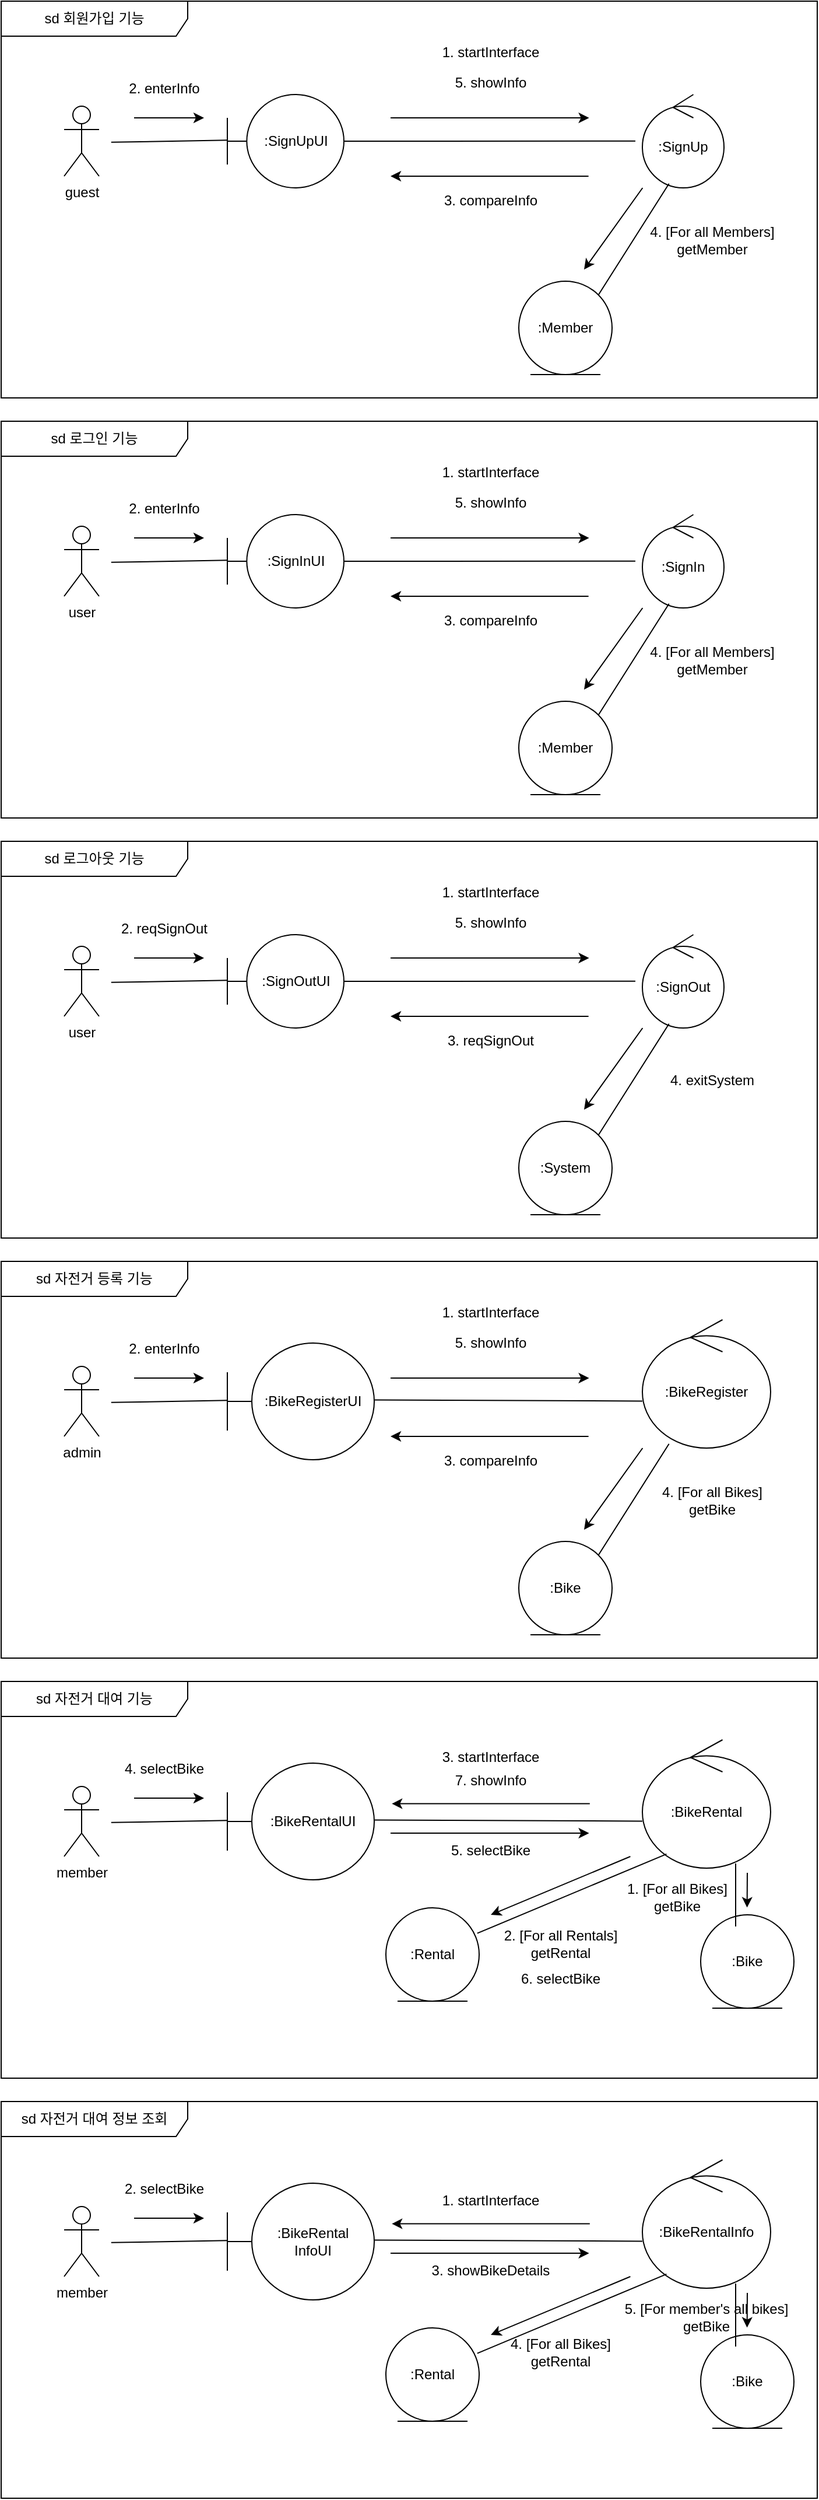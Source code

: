 <mxfile version="27.0.5">
  <diagram name="페이지-1" id="WsYiSh3jCCMuELOOv2fP">
    <mxGraphModel dx="751" dy="415" grid="1" gridSize="10" guides="1" tooltips="1" connect="1" arrows="1" fold="1" page="1" pageScale="1" pageWidth="827" pageHeight="1169" math="0" shadow="0">
      <root>
        <mxCell id="0" />
        <mxCell id="1" parent="0" />
        <mxCell id="Jmf3ob7rH1FJ6F6KV4Lo-2" value="sd 회원가입 기능" style="shape=umlFrame;whiteSpace=wrap;html=1;pointerEvents=0;recursiveResize=0;container=1;collapsible=0;width=160;" vertex="1" parent="1">
          <mxGeometry x="40" y="120" width="700" height="340" as="geometry" />
        </mxCell>
        <mxCell id="Jmf3ob7rH1FJ6F6KV4Lo-3" value="guest" style="shape=umlActor;verticalLabelPosition=bottom;verticalAlign=top;html=1;outlineConnect=0;" vertex="1" parent="Jmf3ob7rH1FJ6F6KV4Lo-2">
          <mxGeometry x="54" y="90" width="30" height="60" as="geometry" />
        </mxCell>
        <mxCell id="Jmf3ob7rH1FJ6F6KV4Lo-4" value=":SignUpUI" style="shape=umlBoundary;whiteSpace=wrap;html=1;" vertex="1" parent="Jmf3ob7rH1FJ6F6KV4Lo-2">
          <mxGeometry x="194" y="80" width="100" height="80" as="geometry" />
        </mxCell>
        <mxCell id="Jmf3ob7rH1FJ6F6KV4Lo-5" value=":SignUp" style="ellipse;shape=umlControl;whiteSpace=wrap;html=1;" vertex="1" parent="Jmf3ob7rH1FJ6F6KV4Lo-2">
          <mxGeometry x="550" y="80" width="70" height="80" as="geometry" />
        </mxCell>
        <mxCell id="Jmf3ob7rH1FJ6F6KV4Lo-6" value=":Member" style="ellipse;shape=umlEntity;whiteSpace=wrap;html=1;" vertex="1" parent="Jmf3ob7rH1FJ6F6KV4Lo-2">
          <mxGeometry x="444" y="240" width="80" height="80" as="geometry" />
        </mxCell>
        <mxCell id="Jmf3ob7rH1FJ6F6KV4Lo-7" value="" style="endArrow=none;html=1;rounded=0;" edge="1" parent="Jmf3ob7rH1FJ6F6KV4Lo-2">
          <mxGeometry width="50" height="50" relative="1" as="geometry">
            <mxPoint x="294" y="120" as="sourcePoint" />
            <mxPoint x="544.0" y="119.851" as="targetPoint" />
          </mxGeometry>
        </mxCell>
        <mxCell id="Jmf3ob7rH1FJ6F6KV4Lo-8" value="" style="endArrow=none;html=1;rounded=0;entryX=0.412;entryY=0.955;entryDx=0;entryDy=0;entryPerimeter=0;exitX=1;exitY=0;exitDx=0;exitDy=0;" edge="1" parent="Jmf3ob7rH1FJ6F6KV4Lo-2" source="Jmf3ob7rH1FJ6F6KV4Lo-6">
          <mxGeometry width="50" height="50" relative="1" as="geometry">
            <mxPoint x="514" y="290" as="sourcePoint" />
            <mxPoint x="572.84" y="156.4" as="targetPoint" />
          </mxGeometry>
        </mxCell>
        <mxCell id="Jmf3ob7rH1FJ6F6KV4Lo-9" value="" style="endArrow=none;html=1;rounded=0;entryX=-0.004;entryY=0.473;entryDx=0;entryDy=0;entryPerimeter=0;" edge="1" parent="Jmf3ob7rH1FJ6F6KV4Lo-2">
          <mxGeometry width="50" height="50" relative="1" as="geometry">
            <mxPoint x="94.4" y="120.9" as="sourcePoint" />
            <mxPoint x="194.0" y="119.11" as="targetPoint" />
          </mxGeometry>
        </mxCell>
        <mxCell id="Jmf3ob7rH1FJ6F6KV4Lo-10" value="" style="endArrow=classic;html=1;rounded=0;entryX=0.729;entryY=0.16;entryDx=0;entryDy=0;entryPerimeter=0;" edge="1" parent="Jmf3ob7rH1FJ6F6KV4Lo-2">
          <mxGeometry width="50" height="50" relative="1" as="geometry">
            <mxPoint x="334" y="100" as="sourcePoint" />
            <mxPoint x="504.3" y="100.0" as="targetPoint" />
          </mxGeometry>
        </mxCell>
        <mxCell id="Jmf3ob7rH1FJ6F6KV4Lo-11" value="" style="endArrow=classic;html=1;rounded=0;entryX=0.414;entryY=0.38;entryDx=0;entryDy=0;entryPerimeter=0;exitX=0.714;exitY=0.26;exitDx=0;exitDy=0;exitPerimeter=0;" edge="1" parent="Jmf3ob7rH1FJ6F6KV4Lo-2">
          <mxGeometry width="50" height="50" relative="1" as="geometry">
            <mxPoint x="503.8" y="150.0" as="sourcePoint" />
            <mxPoint x="334.0" y="150.0" as="targetPoint" />
            <Array as="points">
              <mxPoint x="414.2" y="150" />
            </Array>
          </mxGeometry>
        </mxCell>
        <mxCell id="Jmf3ob7rH1FJ6F6KV4Lo-13" value="" style="endArrow=classic;html=1;rounded=0;" edge="1" parent="Jmf3ob7rH1FJ6F6KV4Lo-2">
          <mxGeometry width="50" height="50" relative="1" as="geometry">
            <mxPoint x="114" y="100" as="sourcePoint" />
            <mxPoint x="174" y="100" as="targetPoint" />
          </mxGeometry>
        </mxCell>
        <mxCell id="Jmf3ob7rH1FJ6F6KV4Lo-14" value="" style="endArrow=classic;html=1;rounded=0;entryX=0.714;entryY=0.42;entryDx=0;entryDy=0;entryPerimeter=0;exitX=0.714;exitY=0.26;exitDx=0;exitDy=0;exitPerimeter=0;" edge="1" parent="Jmf3ob7rH1FJ6F6KV4Lo-2">
          <mxGeometry width="50" height="50" relative="1" as="geometry">
            <mxPoint x="550.2" y="160.0" as="sourcePoint" />
            <mxPoint x="500.0" y="230.0" as="targetPoint" />
            <Array as="points" />
          </mxGeometry>
        </mxCell>
        <mxCell id="Jmf3ob7rH1FJ6F6KV4Lo-15" value="2. enterInfo" style="text;html=1;align=center;verticalAlign=middle;whiteSpace=wrap;rounded=0;" vertex="1" parent="Jmf3ob7rH1FJ6F6KV4Lo-2">
          <mxGeometry x="100" y="60" width="80" height="30" as="geometry" />
        </mxCell>
        <mxCell id="Jmf3ob7rH1FJ6F6KV4Lo-16" value="3. compareInfo" style="text;html=1;align=center;verticalAlign=middle;whiteSpace=wrap;rounded=0;" vertex="1" parent="Jmf3ob7rH1FJ6F6KV4Lo-2">
          <mxGeometry x="360" y="156" width="120" height="30" as="geometry" />
        </mxCell>
        <mxCell id="Jmf3ob7rH1FJ6F6KV4Lo-31" value="1. startInterface" style="text;html=1;align=center;verticalAlign=middle;whiteSpace=wrap;rounded=0;" vertex="1" parent="Jmf3ob7rH1FJ6F6KV4Lo-2">
          <mxGeometry x="360" y="29" width="120" height="30" as="geometry" />
        </mxCell>
        <mxCell id="Jmf3ob7rH1FJ6F6KV4Lo-47" value="5. showInfo" style="text;html=1;align=center;verticalAlign=middle;whiteSpace=wrap;rounded=0;" vertex="1" parent="Jmf3ob7rH1FJ6F6KV4Lo-2">
          <mxGeometry x="360" y="55" width="120" height="30" as="geometry" />
        </mxCell>
        <mxCell id="Jmf3ob7rH1FJ6F6KV4Lo-48" value="4. [For all Members] getMember" style="text;html=1;align=center;verticalAlign=middle;whiteSpace=wrap;rounded=0;" vertex="1" parent="Jmf3ob7rH1FJ6F6KV4Lo-2">
          <mxGeometry x="550" y="190" width="120" height="30" as="geometry" />
        </mxCell>
        <mxCell id="Jmf3ob7rH1FJ6F6KV4Lo-49" value="sd 로그인 기능" style="shape=umlFrame;whiteSpace=wrap;html=1;pointerEvents=0;recursiveResize=0;container=1;collapsible=0;width=160;" vertex="1" parent="1">
          <mxGeometry x="40" y="480" width="700" height="340" as="geometry" />
        </mxCell>
        <mxCell id="Jmf3ob7rH1FJ6F6KV4Lo-50" value="user" style="shape=umlActor;verticalLabelPosition=bottom;verticalAlign=top;html=1;outlineConnect=0;" vertex="1" parent="Jmf3ob7rH1FJ6F6KV4Lo-49">
          <mxGeometry x="54" y="90" width="30" height="60" as="geometry" />
        </mxCell>
        <mxCell id="Jmf3ob7rH1FJ6F6KV4Lo-51" value=":SignInUI" style="shape=umlBoundary;whiteSpace=wrap;html=1;" vertex="1" parent="Jmf3ob7rH1FJ6F6KV4Lo-49">
          <mxGeometry x="194" y="80" width="100" height="80" as="geometry" />
        </mxCell>
        <mxCell id="Jmf3ob7rH1FJ6F6KV4Lo-52" value=":SignIn" style="ellipse;shape=umlControl;whiteSpace=wrap;html=1;" vertex="1" parent="Jmf3ob7rH1FJ6F6KV4Lo-49">
          <mxGeometry x="550" y="80" width="70" height="80" as="geometry" />
        </mxCell>
        <mxCell id="Jmf3ob7rH1FJ6F6KV4Lo-53" value=":Member" style="ellipse;shape=umlEntity;whiteSpace=wrap;html=1;" vertex="1" parent="Jmf3ob7rH1FJ6F6KV4Lo-49">
          <mxGeometry x="444" y="240" width="80" height="80" as="geometry" />
        </mxCell>
        <mxCell id="Jmf3ob7rH1FJ6F6KV4Lo-54" value="" style="endArrow=none;html=1;rounded=0;" edge="1" parent="Jmf3ob7rH1FJ6F6KV4Lo-49">
          <mxGeometry width="50" height="50" relative="1" as="geometry">
            <mxPoint x="294" y="120" as="sourcePoint" />
            <mxPoint x="544.0" y="119.851" as="targetPoint" />
          </mxGeometry>
        </mxCell>
        <mxCell id="Jmf3ob7rH1FJ6F6KV4Lo-55" value="" style="endArrow=none;html=1;rounded=0;entryX=0.412;entryY=0.955;entryDx=0;entryDy=0;entryPerimeter=0;exitX=1;exitY=0;exitDx=0;exitDy=0;" edge="1" parent="Jmf3ob7rH1FJ6F6KV4Lo-49" source="Jmf3ob7rH1FJ6F6KV4Lo-53">
          <mxGeometry width="50" height="50" relative="1" as="geometry">
            <mxPoint x="514" y="290" as="sourcePoint" />
            <mxPoint x="572.84" y="156.4" as="targetPoint" />
          </mxGeometry>
        </mxCell>
        <mxCell id="Jmf3ob7rH1FJ6F6KV4Lo-56" value="" style="endArrow=none;html=1;rounded=0;entryX=-0.004;entryY=0.473;entryDx=0;entryDy=0;entryPerimeter=0;" edge="1" parent="Jmf3ob7rH1FJ6F6KV4Lo-49">
          <mxGeometry width="50" height="50" relative="1" as="geometry">
            <mxPoint x="94.4" y="120.9" as="sourcePoint" />
            <mxPoint x="194.0" y="119.11" as="targetPoint" />
          </mxGeometry>
        </mxCell>
        <mxCell id="Jmf3ob7rH1FJ6F6KV4Lo-57" value="" style="endArrow=classic;html=1;rounded=0;entryX=0.729;entryY=0.16;entryDx=0;entryDy=0;entryPerimeter=0;" edge="1" parent="Jmf3ob7rH1FJ6F6KV4Lo-49">
          <mxGeometry width="50" height="50" relative="1" as="geometry">
            <mxPoint x="334" y="100" as="sourcePoint" />
            <mxPoint x="504.3" y="100.0" as="targetPoint" />
          </mxGeometry>
        </mxCell>
        <mxCell id="Jmf3ob7rH1FJ6F6KV4Lo-58" value="" style="endArrow=classic;html=1;rounded=0;entryX=0.414;entryY=0.38;entryDx=0;entryDy=0;entryPerimeter=0;exitX=0.714;exitY=0.26;exitDx=0;exitDy=0;exitPerimeter=0;" edge="1" parent="Jmf3ob7rH1FJ6F6KV4Lo-49">
          <mxGeometry width="50" height="50" relative="1" as="geometry">
            <mxPoint x="503.8" y="150.0" as="sourcePoint" />
            <mxPoint x="334.0" y="150.0" as="targetPoint" />
            <Array as="points">
              <mxPoint x="414.2" y="150" />
            </Array>
          </mxGeometry>
        </mxCell>
        <mxCell id="Jmf3ob7rH1FJ6F6KV4Lo-59" value="" style="endArrow=classic;html=1;rounded=0;" edge="1" parent="Jmf3ob7rH1FJ6F6KV4Lo-49">
          <mxGeometry width="50" height="50" relative="1" as="geometry">
            <mxPoint x="114" y="100" as="sourcePoint" />
            <mxPoint x="174" y="100" as="targetPoint" />
          </mxGeometry>
        </mxCell>
        <mxCell id="Jmf3ob7rH1FJ6F6KV4Lo-60" value="" style="endArrow=classic;html=1;rounded=0;entryX=0.714;entryY=0.42;entryDx=0;entryDy=0;entryPerimeter=0;exitX=0.714;exitY=0.26;exitDx=0;exitDy=0;exitPerimeter=0;" edge="1" parent="Jmf3ob7rH1FJ6F6KV4Lo-49">
          <mxGeometry width="50" height="50" relative="1" as="geometry">
            <mxPoint x="550.2" y="160.0" as="sourcePoint" />
            <mxPoint x="500.0" y="230.0" as="targetPoint" />
            <Array as="points" />
          </mxGeometry>
        </mxCell>
        <mxCell id="Jmf3ob7rH1FJ6F6KV4Lo-61" value="2. enterInfo" style="text;html=1;align=center;verticalAlign=middle;whiteSpace=wrap;rounded=0;" vertex="1" parent="Jmf3ob7rH1FJ6F6KV4Lo-49">
          <mxGeometry x="100" y="60" width="80" height="30" as="geometry" />
        </mxCell>
        <mxCell id="Jmf3ob7rH1FJ6F6KV4Lo-62" value="3. compareInfo" style="text;html=1;align=center;verticalAlign=middle;whiteSpace=wrap;rounded=0;" vertex="1" parent="Jmf3ob7rH1FJ6F6KV4Lo-49">
          <mxGeometry x="360" y="156" width="120" height="30" as="geometry" />
        </mxCell>
        <mxCell id="Jmf3ob7rH1FJ6F6KV4Lo-63" value="1. startInterface" style="text;html=1;align=center;verticalAlign=middle;whiteSpace=wrap;rounded=0;" vertex="1" parent="Jmf3ob7rH1FJ6F6KV4Lo-49">
          <mxGeometry x="360" y="29" width="120" height="30" as="geometry" />
        </mxCell>
        <mxCell id="Jmf3ob7rH1FJ6F6KV4Lo-64" value="5. showInfo" style="text;html=1;align=center;verticalAlign=middle;whiteSpace=wrap;rounded=0;" vertex="1" parent="Jmf3ob7rH1FJ6F6KV4Lo-49">
          <mxGeometry x="360" y="55" width="120" height="30" as="geometry" />
        </mxCell>
        <mxCell id="Jmf3ob7rH1FJ6F6KV4Lo-65" value="4. [For all Members] getMember" style="text;html=1;align=center;verticalAlign=middle;whiteSpace=wrap;rounded=0;" vertex="1" parent="Jmf3ob7rH1FJ6F6KV4Lo-49">
          <mxGeometry x="550" y="190" width="120" height="30" as="geometry" />
        </mxCell>
        <mxCell id="Jmf3ob7rH1FJ6F6KV4Lo-66" value="sd 로그아웃 기능" style="shape=umlFrame;whiteSpace=wrap;html=1;pointerEvents=0;recursiveResize=0;container=1;collapsible=0;width=160;" vertex="1" parent="1">
          <mxGeometry x="40" y="840" width="700" height="340" as="geometry" />
        </mxCell>
        <mxCell id="Jmf3ob7rH1FJ6F6KV4Lo-67" value="user" style="shape=umlActor;verticalLabelPosition=bottom;verticalAlign=top;html=1;outlineConnect=0;" vertex="1" parent="Jmf3ob7rH1FJ6F6KV4Lo-66">
          <mxGeometry x="54" y="90" width="30" height="60" as="geometry" />
        </mxCell>
        <mxCell id="Jmf3ob7rH1FJ6F6KV4Lo-68" value=":SignOutUI" style="shape=umlBoundary;whiteSpace=wrap;html=1;" vertex="1" parent="Jmf3ob7rH1FJ6F6KV4Lo-66">
          <mxGeometry x="194" y="80" width="100" height="80" as="geometry" />
        </mxCell>
        <mxCell id="Jmf3ob7rH1FJ6F6KV4Lo-69" value=":SignOut" style="ellipse;shape=umlControl;whiteSpace=wrap;html=1;" vertex="1" parent="Jmf3ob7rH1FJ6F6KV4Lo-66">
          <mxGeometry x="550" y="80" width="70" height="80" as="geometry" />
        </mxCell>
        <mxCell id="Jmf3ob7rH1FJ6F6KV4Lo-70" value=":System" style="ellipse;shape=umlEntity;whiteSpace=wrap;html=1;" vertex="1" parent="Jmf3ob7rH1FJ6F6KV4Lo-66">
          <mxGeometry x="444" y="240" width="80" height="80" as="geometry" />
        </mxCell>
        <mxCell id="Jmf3ob7rH1FJ6F6KV4Lo-71" value="" style="endArrow=none;html=1;rounded=0;" edge="1" parent="Jmf3ob7rH1FJ6F6KV4Lo-66">
          <mxGeometry width="50" height="50" relative="1" as="geometry">
            <mxPoint x="294" y="120" as="sourcePoint" />
            <mxPoint x="544.0" y="119.851" as="targetPoint" />
          </mxGeometry>
        </mxCell>
        <mxCell id="Jmf3ob7rH1FJ6F6KV4Lo-72" value="" style="endArrow=none;html=1;rounded=0;entryX=0.412;entryY=0.955;entryDx=0;entryDy=0;entryPerimeter=0;exitX=1;exitY=0;exitDx=0;exitDy=0;" edge="1" parent="Jmf3ob7rH1FJ6F6KV4Lo-66" source="Jmf3ob7rH1FJ6F6KV4Lo-70">
          <mxGeometry width="50" height="50" relative="1" as="geometry">
            <mxPoint x="514" y="290" as="sourcePoint" />
            <mxPoint x="572.84" y="156.4" as="targetPoint" />
          </mxGeometry>
        </mxCell>
        <mxCell id="Jmf3ob7rH1FJ6F6KV4Lo-73" value="" style="endArrow=none;html=1;rounded=0;entryX=-0.004;entryY=0.473;entryDx=0;entryDy=0;entryPerimeter=0;" edge="1" parent="Jmf3ob7rH1FJ6F6KV4Lo-66">
          <mxGeometry width="50" height="50" relative="1" as="geometry">
            <mxPoint x="94.4" y="120.9" as="sourcePoint" />
            <mxPoint x="194.0" y="119.11" as="targetPoint" />
          </mxGeometry>
        </mxCell>
        <mxCell id="Jmf3ob7rH1FJ6F6KV4Lo-74" value="" style="endArrow=classic;html=1;rounded=0;entryX=0.729;entryY=0.16;entryDx=0;entryDy=0;entryPerimeter=0;" edge="1" parent="Jmf3ob7rH1FJ6F6KV4Lo-66">
          <mxGeometry width="50" height="50" relative="1" as="geometry">
            <mxPoint x="334" y="100" as="sourcePoint" />
            <mxPoint x="504.3" y="100.0" as="targetPoint" />
          </mxGeometry>
        </mxCell>
        <mxCell id="Jmf3ob7rH1FJ6F6KV4Lo-75" value="" style="endArrow=classic;html=1;rounded=0;entryX=0.414;entryY=0.38;entryDx=0;entryDy=0;entryPerimeter=0;exitX=0.714;exitY=0.26;exitDx=0;exitDy=0;exitPerimeter=0;" edge="1" parent="Jmf3ob7rH1FJ6F6KV4Lo-66">
          <mxGeometry width="50" height="50" relative="1" as="geometry">
            <mxPoint x="503.8" y="150.0" as="sourcePoint" />
            <mxPoint x="334.0" y="150.0" as="targetPoint" />
            <Array as="points">
              <mxPoint x="414.2" y="150" />
            </Array>
          </mxGeometry>
        </mxCell>
        <mxCell id="Jmf3ob7rH1FJ6F6KV4Lo-76" value="" style="endArrow=classic;html=1;rounded=0;" edge="1" parent="Jmf3ob7rH1FJ6F6KV4Lo-66">
          <mxGeometry width="50" height="50" relative="1" as="geometry">
            <mxPoint x="114" y="100" as="sourcePoint" />
            <mxPoint x="174" y="100" as="targetPoint" />
          </mxGeometry>
        </mxCell>
        <mxCell id="Jmf3ob7rH1FJ6F6KV4Lo-77" value="" style="endArrow=classic;html=1;rounded=0;entryX=0.714;entryY=0.42;entryDx=0;entryDy=0;entryPerimeter=0;exitX=0.714;exitY=0.26;exitDx=0;exitDy=0;exitPerimeter=0;" edge="1" parent="Jmf3ob7rH1FJ6F6KV4Lo-66">
          <mxGeometry width="50" height="50" relative="1" as="geometry">
            <mxPoint x="550.2" y="160.0" as="sourcePoint" />
            <mxPoint x="500.0" y="230.0" as="targetPoint" />
            <Array as="points" />
          </mxGeometry>
        </mxCell>
        <mxCell id="Jmf3ob7rH1FJ6F6KV4Lo-78" value="2. reqSignOut" style="text;html=1;align=center;verticalAlign=middle;whiteSpace=wrap;rounded=0;" vertex="1" parent="Jmf3ob7rH1FJ6F6KV4Lo-66">
          <mxGeometry x="100" y="60" width="80" height="30" as="geometry" />
        </mxCell>
        <mxCell id="Jmf3ob7rH1FJ6F6KV4Lo-79" value="3. reqSignOut" style="text;html=1;align=center;verticalAlign=middle;whiteSpace=wrap;rounded=0;" vertex="1" parent="Jmf3ob7rH1FJ6F6KV4Lo-66">
          <mxGeometry x="360" y="156" width="120" height="30" as="geometry" />
        </mxCell>
        <mxCell id="Jmf3ob7rH1FJ6F6KV4Lo-80" value="1. startInterface" style="text;html=1;align=center;verticalAlign=middle;whiteSpace=wrap;rounded=0;" vertex="1" parent="Jmf3ob7rH1FJ6F6KV4Lo-66">
          <mxGeometry x="360" y="29" width="120" height="30" as="geometry" />
        </mxCell>
        <mxCell id="Jmf3ob7rH1FJ6F6KV4Lo-81" value="5. showInfo" style="text;html=1;align=center;verticalAlign=middle;whiteSpace=wrap;rounded=0;" vertex="1" parent="Jmf3ob7rH1FJ6F6KV4Lo-66">
          <mxGeometry x="360" y="55" width="120" height="30" as="geometry" />
        </mxCell>
        <mxCell id="Jmf3ob7rH1FJ6F6KV4Lo-82" value="4. exitSystem" style="text;html=1;align=center;verticalAlign=middle;whiteSpace=wrap;rounded=0;" vertex="1" parent="Jmf3ob7rH1FJ6F6KV4Lo-66">
          <mxGeometry x="550" y="190" width="120" height="30" as="geometry" />
        </mxCell>
        <mxCell id="Jmf3ob7rH1FJ6F6KV4Lo-83" value="sd 자전거 등록 기능" style="shape=umlFrame;whiteSpace=wrap;html=1;pointerEvents=0;recursiveResize=0;container=1;collapsible=0;width=160;" vertex="1" parent="1">
          <mxGeometry x="40" y="1200" width="700" height="340" as="geometry" />
        </mxCell>
        <mxCell id="Jmf3ob7rH1FJ6F6KV4Lo-84" value="admin" style="shape=umlActor;verticalLabelPosition=bottom;verticalAlign=top;html=1;outlineConnect=0;" vertex="1" parent="Jmf3ob7rH1FJ6F6KV4Lo-83">
          <mxGeometry x="54" y="90" width="30" height="60" as="geometry" />
        </mxCell>
        <mxCell id="Jmf3ob7rH1FJ6F6KV4Lo-85" value=":BikeRegisterUI" style="shape=umlBoundary;whiteSpace=wrap;html=1;" vertex="1" parent="Jmf3ob7rH1FJ6F6KV4Lo-83">
          <mxGeometry x="194" y="70" width="126" height="100" as="geometry" />
        </mxCell>
        <mxCell id="Jmf3ob7rH1FJ6F6KV4Lo-86" value=":BikeRegister" style="ellipse;shape=umlControl;whiteSpace=wrap;html=1;" vertex="1" parent="Jmf3ob7rH1FJ6F6KV4Lo-83">
          <mxGeometry x="550" y="50" width="110" height="110" as="geometry" />
        </mxCell>
        <mxCell id="Jmf3ob7rH1FJ6F6KV4Lo-87" value=":Bike" style="ellipse;shape=umlEntity;whiteSpace=wrap;html=1;" vertex="1" parent="Jmf3ob7rH1FJ6F6KV4Lo-83">
          <mxGeometry x="444" y="240" width="80" height="80" as="geometry" />
        </mxCell>
        <mxCell id="Jmf3ob7rH1FJ6F6KV4Lo-88" value="" style="endArrow=none;html=1;rounded=0;exitX=1.003;exitY=0.487;exitDx=0;exitDy=0;exitPerimeter=0;" edge="1" parent="Jmf3ob7rH1FJ6F6KV4Lo-83" source="Jmf3ob7rH1FJ6F6KV4Lo-85">
          <mxGeometry width="50" height="50" relative="1" as="geometry">
            <mxPoint x="330" y="120" as="sourcePoint" />
            <mxPoint x="550.0" y="119.711" as="targetPoint" />
          </mxGeometry>
        </mxCell>
        <mxCell id="Jmf3ob7rH1FJ6F6KV4Lo-89" value="" style="endArrow=none;html=1;rounded=0;entryX=0.412;entryY=0.955;entryDx=0;entryDy=0;entryPerimeter=0;exitX=1;exitY=0;exitDx=0;exitDy=0;" edge="1" parent="Jmf3ob7rH1FJ6F6KV4Lo-83" source="Jmf3ob7rH1FJ6F6KV4Lo-87">
          <mxGeometry width="50" height="50" relative="1" as="geometry">
            <mxPoint x="514" y="290" as="sourcePoint" />
            <mxPoint x="572.84" y="156.4" as="targetPoint" />
          </mxGeometry>
        </mxCell>
        <mxCell id="Jmf3ob7rH1FJ6F6KV4Lo-90" value="" style="endArrow=none;html=1;rounded=0;entryX=-0.004;entryY=0.473;entryDx=0;entryDy=0;entryPerimeter=0;" edge="1" parent="Jmf3ob7rH1FJ6F6KV4Lo-83">
          <mxGeometry width="50" height="50" relative="1" as="geometry">
            <mxPoint x="94.4" y="120.9" as="sourcePoint" />
            <mxPoint x="194.0" y="119.11" as="targetPoint" />
          </mxGeometry>
        </mxCell>
        <mxCell id="Jmf3ob7rH1FJ6F6KV4Lo-91" value="" style="endArrow=classic;html=1;rounded=0;entryX=0.729;entryY=0.16;entryDx=0;entryDy=0;entryPerimeter=0;" edge="1" parent="Jmf3ob7rH1FJ6F6KV4Lo-83">
          <mxGeometry width="50" height="50" relative="1" as="geometry">
            <mxPoint x="334" y="100" as="sourcePoint" />
            <mxPoint x="504.3" y="100.0" as="targetPoint" />
          </mxGeometry>
        </mxCell>
        <mxCell id="Jmf3ob7rH1FJ6F6KV4Lo-92" value="" style="endArrow=classic;html=1;rounded=0;entryX=0.414;entryY=0.38;entryDx=0;entryDy=0;entryPerimeter=0;exitX=0.714;exitY=0.26;exitDx=0;exitDy=0;exitPerimeter=0;" edge="1" parent="Jmf3ob7rH1FJ6F6KV4Lo-83">
          <mxGeometry width="50" height="50" relative="1" as="geometry">
            <mxPoint x="503.8" y="150.0" as="sourcePoint" />
            <mxPoint x="334.0" y="150.0" as="targetPoint" />
            <Array as="points">
              <mxPoint x="414.2" y="150" />
            </Array>
          </mxGeometry>
        </mxCell>
        <mxCell id="Jmf3ob7rH1FJ6F6KV4Lo-93" value="" style="endArrow=classic;html=1;rounded=0;" edge="1" parent="Jmf3ob7rH1FJ6F6KV4Lo-83">
          <mxGeometry width="50" height="50" relative="1" as="geometry">
            <mxPoint x="114" y="100" as="sourcePoint" />
            <mxPoint x="174" y="100" as="targetPoint" />
          </mxGeometry>
        </mxCell>
        <mxCell id="Jmf3ob7rH1FJ6F6KV4Lo-94" value="" style="endArrow=classic;html=1;rounded=0;entryX=0.714;entryY=0.42;entryDx=0;entryDy=0;entryPerimeter=0;exitX=0.714;exitY=0.26;exitDx=0;exitDy=0;exitPerimeter=0;" edge="1" parent="Jmf3ob7rH1FJ6F6KV4Lo-83">
          <mxGeometry width="50" height="50" relative="1" as="geometry">
            <mxPoint x="550.2" y="160.0" as="sourcePoint" />
            <mxPoint x="500.0" y="230.0" as="targetPoint" />
            <Array as="points" />
          </mxGeometry>
        </mxCell>
        <mxCell id="Jmf3ob7rH1FJ6F6KV4Lo-95" value="2. enterInfo" style="text;html=1;align=center;verticalAlign=middle;whiteSpace=wrap;rounded=0;" vertex="1" parent="Jmf3ob7rH1FJ6F6KV4Lo-83">
          <mxGeometry x="100" y="60" width="80" height="30" as="geometry" />
        </mxCell>
        <mxCell id="Jmf3ob7rH1FJ6F6KV4Lo-96" value="3. compareInfo" style="text;html=1;align=center;verticalAlign=middle;whiteSpace=wrap;rounded=0;" vertex="1" parent="Jmf3ob7rH1FJ6F6KV4Lo-83">
          <mxGeometry x="360" y="156" width="120" height="30" as="geometry" />
        </mxCell>
        <mxCell id="Jmf3ob7rH1FJ6F6KV4Lo-97" value="1. startInterface" style="text;html=1;align=center;verticalAlign=middle;whiteSpace=wrap;rounded=0;" vertex="1" parent="Jmf3ob7rH1FJ6F6KV4Lo-83">
          <mxGeometry x="360" y="29" width="120" height="30" as="geometry" />
        </mxCell>
        <mxCell id="Jmf3ob7rH1FJ6F6KV4Lo-98" value="5. showInfo" style="text;html=1;align=center;verticalAlign=middle;whiteSpace=wrap;rounded=0;" vertex="1" parent="Jmf3ob7rH1FJ6F6KV4Lo-83">
          <mxGeometry x="360" y="55" width="120" height="30" as="geometry" />
        </mxCell>
        <mxCell id="Jmf3ob7rH1FJ6F6KV4Lo-99" value="4. [For all Bikes] getBike" style="text;html=1;align=center;verticalAlign=middle;whiteSpace=wrap;rounded=0;" vertex="1" parent="Jmf3ob7rH1FJ6F6KV4Lo-83">
          <mxGeometry x="550" y="190" width="120" height="30" as="geometry" />
        </mxCell>
        <mxCell id="Jmf3ob7rH1FJ6F6KV4Lo-101" value="sd 자전거 대여 기능" style="shape=umlFrame;whiteSpace=wrap;html=1;pointerEvents=0;recursiveResize=0;container=1;collapsible=0;width=160;" vertex="1" parent="1">
          <mxGeometry x="40" y="1560" width="700" height="340" as="geometry" />
        </mxCell>
        <mxCell id="Jmf3ob7rH1FJ6F6KV4Lo-102" value="member" style="shape=umlActor;verticalLabelPosition=bottom;verticalAlign=top;html=1;outlineConnect=0;" vertex="1" parent="Jmf3ob7rH1FJ6F6KV4Lo-101">
          <mxGeometry x="54" y="90" width="30" height="60" as="geometry" />
        </mxCell>
        <mxCell id="Jmf3ob7rH1FJ6F6KV4Lo-103" value=":BikeRentalUI" style="shape=umlBoundary;whiteSpace=wrap;html=1;" vertex="1" parent="Jmf3ob7rH1FJ6F6KV4Lo-101">
          <mxGeometry x="194" y="70" width="126" height="100" as="geometry" />
        </mxCell>
        <mxCell id="Jmf3ob7rH1FJ6F6KV4Lo-104" value=":BikeRental" style="ellipse;shape=umlControl;whiteSpace=wrap;html=1;" vertex="1" parent="Jmf3ob7rH1FJ6F6KV4Lo-101">
          <mxGeometry x="550" y="50" width="110" height="110" as="geometry" />
        </mxCell>
        <mxCell id="Jmf3ob7rH1FJ6F6KV4Lo-105" value=":Bike" style="ellipse;shape=umlEntity;whiteSpace=wrap;html=1;" vertex="1" parent="Jmf3ob7rH1FJ6F6KV4Lo-101">
          <mxGeometry x="600" y="200" width="80" height="80" as="geometry" />
        </mxCell>
        <mxCell id="Jmf3ob7rH1FJ6F6KV4Lo-106" value="" style="endArrow=none;html=1;rounded=0;exitX=1.003;exitY=0.487;exitDx=0;exitDy=0;exitPerimeter=0;" edge="1" parent="Jmf3ob7rH1FJ6F6KV4Lo-101" source="Jmf3ob7rH1FJ6F6KV4Lo-103">
          <mxGeometry width="50" height="50" relative="1" as="geometry">
            <mxPoint x="330" y="120" as="sourcePoint" />
            <mxPoint x="550.0" y="119.711" as="targetPoint" />
          </mxGeometry>
        </mxCell>
        <mxCell id="Jmf3ob7rH1FJ6F6KV4Lo-108" value="" style="endArrow=none;html=1;rounded=0;entryX=-0.004;entryY=0.473;entryDx=0;entryDy=0;entryPerimeter=0;" edge="1" parent="Jmf3ob7rH1FJ6F6KV4Lo-101">
          <mxGeometry width="50" height="50" relative="1" as="geometry">
            <mxPoint x="94.4" y="120.9" as="sourcePoint" />
            <mxPoint x="194.0" y="119.11" as="targetPoint" />
          </mxGeometry>
        </mxCell>
        <mxCell id="Jmf3ob7rH1FJ6F6KV4Lo-109" value="" style="endArrow=classic;html=1;rounded=0;entryX=0.729;entryY=0.16;entryDx=0;entryDy=0;entryPerimeter=0;" edge="1" parent="Jmf3ob7rH1FJ6F6KV4Lo-101">
          <mxGeometry width="50" height="50" relative="1" as="geometry">
            <mxPoint x="334" y="130" as="sourcePoint" />
            <mxPoint x="504.3" y="130.0" as="targetPoint" />
          </mxGeometry>
        </mxCell>
        <mxCell id="Jmf3ob7rH1FJ6F6KV4Lo-110" value="" style="endArrow=classic;html=1;rounded=0;entryX=0.414;entryY=0.38;entryDx=0;entryDy=0;entryPerimeter=0;exitX=0.714;exitY=0.26;exitDx=0;exitDy=0;exitPerimeter=0;" edge="1" parent="Jmf3ob7rH1FJ6F6KV4Lo-101">
          <mxGeometry width="50" height="50" relative="1" as="geometry">
            <mxPoint x="504.9" y="104.76" as="sourcePoint" />
            <mxPoint x="335.1" y="104.76" as="targetPoint" />
            <Array as="points">
              <mxPoint x="415.3" y="104.76" />
            </Array>
          </mxGeometry>
        </mxCell>
        <mxCell id="Jmf3ob7rH1FJ6F6KV4Lo-111" value="" style="endArrow=classic;html=1;rounded=0;" edge="1" parent="Jmf3ob7rH1FJ6F6KV4Lo-101">
          <mxGeometry width="50" height="50" relative="1" as="geometry">
            <mxPoint x="114" y="100" as="sourcePoint" />
            <mxPoint x="174" y="100" as="targetPoint" />
          </mxGeometry>
        </mxCell>
        <mxCell id="Jmf3ob7rH1FJ6F6KV4Lo-112" value="" style="endArrow=classic;html=1;rounded=0;entryX=0.614;entryY=0.588;entryDx=0;entryDy=0;entryPerimeter=0;exitX=0.771;exitY=0.441;exitDx=0;exitDy=0;exitPerimeter=0;" edge="1" parent="Jmf3ob7rH1FJ6F6KV4Lo-101">
          <mxGeometry width="50" height="50" relative="1" as="geometry">
            <mxPoint x="539.7" y="150.0" as="sourcePoint" />
            <mxPoint x="420.0" y="199.98" as="targetPoint" />
            <Array as="points" />
          </mxGeometry>
        </mxCell>
        <mxCell id="Jmf3ob7rH1FJ6F6KV4Lo-113" value="4. selectBike" style="text;html=1;align=center;verticalAlign=middle;whiteSpace=wrap;rounded=0;" vertex="1" parent="Jmf3ob7rH1FJ6F6KV4Lo-101">
          <mxGeometry x="100" y="60" width="80" height="30" as="geometry" />
        </mxCell>
        <mxCell id="Jmf3ob7rH1FJ6F6KV4Lo-114" value="7. showInfo" style="text;html=1;align=center;verticalAlign=middle;whiteSpace=wrap;rounded=0;" vertex="1" parent="Jmf3ob7rH1FJ6F6KV4Lo-101">
          <mxGeometry x="360" y="70" width="120" height="30" as="geometry" />
        </mxCell>
        <mxCell id="Jmf3ob7rH1FJ6F6KV4Lo-115" value="3. startInterface" style="text;html=1;align=center;verticalAlign=middle;whiteSpace=wrap;rounded=0;" vertex="1" parent="Jmf3ob7rH1FJ6F6KV4Lo-101">
          <mxGeometry x="360" y="50" width="120" height="30" as="geometry" />
        </mxCell>
        <mxCell id="Jmf3ob7rH1FJ6F6KV4Lo-116" value="5. selectBike" style="text;html=1;align=center;verticalAlign=middle;whiteSpace=wrap;rounded=0;" vertex="1" parent="Jmf3ob7rH1FJ6F6KV4Lo-101">
          <mxGeometry x="360" y="130" width="120" height="30" as="geometry" />
        </mxCell>
        <mxCell id="Jmf3ob7rH1FJ6F6KV4Lo-118" value=":Rental" style="ellipse;shape=umlEntity;whiteSpace=wrap;html=1;" vertex="1" parent="Jmf3ob7rH1FJ6F6KV4Lo-101">
          <mxGeometry x="330" y="194" width="80" height="80" as="geometry" />
        </mxCell>
        <mxCell id="Jmf3ob7rH1FJ6F6KV4Lo-119" value="" style="endArrow=none;html=1;rounded=0;exitX=0.375;exitY=0.125;exitDx=0;exitDy=0;exitPerimeter=0;" edge="1" parent="Jmf3ob7rH1FJ6F6KV4Lo-101" source="Jmf3ob7rH1FJ6F6KV4Lo-105">
          <mxGeometry width="50" height="50" relative="1" as="geometry">
            <mxPoint x="580" y="206" as="sourcePoint" />
            <mxPoint x="630" y="156" as="targetPoint" />
          </mxGeometry>
        </mxCell>
        <mxCell id="Jmf3ob7rH1FJ6F6KV4Lo-120" value="" style="endArrow=classic;html=1;rounded=0;entryX=0.914;entryY=0.57;entryDx=0;entryDy=0;entryPerimeter=0;exitX=0.871;exitY=0.5;exitDx=0;exitDy=0;exitPerimeter=0;" edge="1" parent="Jmf3ob7rH1FJ6F6KV4Lo-101" target="Jmf3ob7rH1FJ6F6KV4Lo-101">
          <mxGeometry width="50" height="50" relative="1" as="geometry">
            <mxPoint x="640" y="164" as="sourcePoint" />
            <mxPoint x="650.5" y="193.92" as="targetPoint" />
          </mxGeometry>
        </mxCell>
        <mxCell id="Jmf3ob7rH1FJ6F6KV4Lo-123" value="" style="endArrow=none;html=1;rounded=0;exitX=0.98;exitY=0.273;exitDx=0;exitDy=0;exitPerimeter=0;entryX=0.188;entryY=0.89;entryDx=0;entryDy=0;entryPerimeter=0;" edge="1" parent="Jmf3ob7rH1FJ6F6KV4Lo-101" source="Jmf3ob7rH1FJ6F6KV4Lo-118" target="Jmf3ob7rH1FJ6F6KV4Lo-104">
          <mxGeometry width="50" height="50" relative="1" as="geometry">
            <mxPoint x="430" y="210" as="sourcePoint" />
            <mxPoint x="480" y="160" as="targetPoint" />
          </mxGeometry>
        </mxCell>
        <mxCell id="Jmf3ob7rH1FJ6F6KV4Lo-121" value="1. [For all Bikes] getBike" style="text;html=1;align=center;verticalAlign=middle;whiteSpace=wrap;rounded=0;" vertex="1" parent="Jmf3ob7rH1FJ6F6KV4Lo-101">
          <mxGeometry x="520" y="170" width="120" height="30" as="geometry" />
        </mxCell>
        <mxCell id="Jmf3ob7rH1FJ6F6KV4Lo-122" value="2. [For all Rentals] getRental" style="text;html=1;align=center;verticalAlign=middle;whiteSpace=wrap;rounded=0;" vertex="1" parent="Jmf3ob7rH1FJ6F6KV4Lo-101">
          <mxGeometry x="420" y="210" width="120" height="30" as="geometry" />
        </mxCell>
        <mxCell id="Jmf3ob7rH1FJ6F6KV4Lo-124" value="6. selectBike" style="text;html=1;align=center;verticalAlign=middle;whiteSpace=wrap;rounded=0;" vertex="1" parent="Jmf3ob7rH1FJ6F6KV4Lo-101">
          <mxGeometry x="420" y="240" width="120" height="30" as="geometry" />
        </mxCell>
        <mxCell id="Jmf3ob7rH1FJ6F6KV4Lo-125" value="sd 자전거 대여 정보 조회" style="shape=umlFrame;whiteSpace=wrap;html=1;pointerEvents=0;recursiveResize=0;container=1;collapsible=0;width=160;" vertex="1" parent="1">
          <mxGeometry x="40" y="1920" width="700" height="340" as="geometry" />
        </mxCell>
        <mxCell id="Jmf3ob7rH1FJ6F6KV4Lo-126" value="member" style="shape=umlActor;verticalLabelPosition=bottom;verticalAlign=top;html=1;outlineConnect=0;" vertex="1" parent="Jmf3ob7rH1FJ6F6KV4Lo-125">
          <mxGeometry x="54" y="90" width="30" height="60" as="geometry" />
        </mxCell>
        <mxCell id="Jmf3ob7rH1FJ6F6KV4Lo-127" value=":BikeRental&lt;div&gt;InfoUI&lt;/div&gt;" style="shape=umlBoundary;whiteSpace=wrap;html=1;" vertex="1" parent="Jmf3ob7rH1FJ6F6KV4Lo-125">
          <mxGeometry x="194" y="70" width="126" height="100" as="geometry" />
        </mxCell>
        <mxCell id="Jmf3ob7rH1FJ6F6KV4Lo-128" value=":BikeRentalInfo" style="ellipse;shape=umlControl;whiteSpace=wrap;html=1;" vertex="1" parent="Jmf3ob7rH1FJ6F6KV4Lo-125">
          <mxGeometry x="550" y="50" width="110" height="110" as="geometry" />
        </mxCell>
        <mxCell id="Jmf3ob7rH1FJ6F6KV4Lo-129" value=":Bike" style="ellipse;shape=umlEntity;whiteSpace=wrap;html=1;" vertex="1" parent="Jmf3ob7rH1FJ6F6KV4Lo-125">
          <mxGeometry x="600" y="200" width="80" height="80" as="geometry" />
        </mxCell>
        <mxCell id="Jmf3ob7rH1FJ6F6KV4Lo-130" value="" style="endArrow=none;html=1;rounded=0;exitX=1.003;exitY=0.487;exitDx=0;exitDy=0;exitPerimeter=0;" edge="1" parent="Jmf3ob7rH1FJ6F6KV4Lo-125" source="Jmf3ob7rH1FJ6F6KV4Lo-127">
          <mxGeometry width="50" height="50" relative="1" as="geometry">
            <mxPoint x="330" y="120" as="sourcePoint" />
            <mxPoint x="550.0" y="119.711" as="targetPoint" />
          </mxGeometry>
        </mxCell>
        <mxCell id="Jmf3ob7rH1FJ6F6KV4Lo-131" value="" style="endArrow=none;html=1;rounded=0;entryX=-0.004;entryY=0.473;entryDx=0;entryDy=0;entryPerimeter=0;" edge="1" parent="Jmf3ob7rH1FJ6F6KV4Lo-125">
          <mxGeometry width="50" height="50" relative="1" as="geometry">
            <mxPoint x="94.4" y="120.9" as="sourcePoint" />
            <mxPoint x="194.0" y="119.11" as="targetPoint" />
          </mxGeometry>
        </mxCell>
        <mxCell id="Jmf3ob7rH1FJ6F6KV4Lo-132" value="" style="endArrow=classic;html=1;rounded=0;entryX=0.729;entryY=0.16;entryDx=0;entryDy=0;entryPerimeter=0;" edge="1" parent="Jmf3ob7rH1FJ6F6KV4Lo-125">
          <mxGeometry width="50" height="50" relative="1" as="geometry">
            <mxPoint x="334" y="130" as="sourcePoint" />
            <mxPoint x="504.3" y="130.0" as="targetPoint" />
          </mxGeometry>
        </mxCell>
        <mxCell id="Jmf3ob7rH1FJ6F6KV4Lo-133" value="" style="endArrow=classic;html=1;rounded=0;entryX=0.414;entryY=0.38;entryDx=0;entryDy=0;entryPerimeter=0;exitX=0.714;exitY=0.26;exitDx=0;exitDy=0;exitPerimeter=0;" edge="1" parent="Jmf3ob7rH1FJ6F6KV4Lo-125">
          <mxGeometry width="50" height="50" relative="1" as="geometry">
            <mxPoint x="504.9" y="104.76" as="sourcePoint" />
            <mxPoint x="335.1" y="104.76" as="targetPoint" />
            <Array as="points">
              <mxPoint x="415.3" y="104.76" />
            </Array>
          </mxGeometry>
        </mxCell>
        <mxCell id="Jmf3ob7rH1FJ6F6KV4Lo-134" value="" style="endArrow=classic;html=1;rounded=0;" edge="1" parent="Jmf3ob7rH1FJ6F6KV4Lo-125">
          <mxGeometry width="50" height="50" relative="1" as="geometry">
            <mxPoint x="114" y="100" as="sourcePoint" />
            <mxPoint x="174" y="100" as="targetPoint" />
          </mxGeometry>
        </mxCell>
        <mxCell id="Jmf3ob7rH1FJ6F6KV4Lo-135" value="" style="endArrow=classic;html=1;rounded=0;entryX=0.614;entryY=0.588;entryDx=0;entryDy=0;entryPerimeter=0;exitX=0.771;exitY=0.441;exitDx=0;exitDy=0;exitPerimeter=0;" edge="1" parent="Jmf3ob7rH1FJ6F6KV4Lo-125">
          <mxGeometry width="50" height="50" relative="1" as="geometry">
            <mxPoint x="539.7" y="150.0" as="sourcePoint" />
            <mxPoint x="420.0" y="199.98" as="targetPoint" />
            <Array as="points" />
          </mxGeometry>
        </mxCell>
        <mxCell id="Jmf3ob7rH1FJ6F6KV4Lo-136" value="2. selectBike" style="text;html=1;align=center;verticalAlign=middle;whiteSpace=wrap;rounded=0;" vertex="1" parent="Jmf3ob7rH1FJ6F6KV4Lo-125">
          <mxGeometry x="100" y="60" width="80" height="30" as="geometry" />
        </mxCell>
        <mxCell id="Jmf3ob7rH1FJ6F6KV4Lo-138" value="1. startInterface" style="text;html=1;align=center;verticalAlign=middle;whiteSpace=wrap;rounded=0;" vertex="1" parent="Jmf3ob7rH1FJ6F6KV4Lo-125">
          <mxGeometry x="360" y="70" width="120" height="30" as="geometry" />
        </mxCell>
        <mxCell id="Jmf3ob7rH1FJ6F6KV4Lo-139" value="3. showBikeDetails" style="text;html=1;align=center;verticalAlign=middle;whiteSpace=wrap;rounded=0;" vertex="1" parent="Jmf3ob7rH1FJ6F6KV4Lo-125">
          <mxGeometry x="360" y="130" width="120" height="30" as="geometry" />
        </mxCell>
        <mxCell id="Jmf3ob7rH1FJ6F6KV4Lo-140" value=":Rental" style="ellipse;shape=umlEntity;whiteSpace=wrap;html=1;" vertex="1" parent="Jmf3ob7rH1FJ6F6KV4Lo-125">
          <mxGeometry x="330" y="194" width="80" height="80" as="geometry" />
        </mxCell>
        <mxCell id="Jmf3ob7rH1FJ6F6KV4Lo-141" value="" style="endArrow=none;html=1;rounded=0;exitX=0.375;exitY=0.125;exitDx=0;exitDy=0;exitPerimeter=0;" edge="1" parent="Jmf3ob7rH1FJ6F6KV4Lo-125" source="Jmf3ob7rH1FJ6F6KV4Lo-129">
          <mxGeometry width="50" height="50" relative="1" as="geometry">
            <mxPoint x="580" y="206" as="sourcePoint" />
            <mxPoint x="630" y="156" as="targetPoint" />
          </mxGeometry>
        </mxCell>
        <mxCell id="Jmf3ob7rH1FJ6F6KV4Lo-142" value="" style="endArrow=classic;html=1;rounded=0;entryX=0.914;entryY=0.57;entryDx=0;entryDy=0;entryPerimeter=0;exitX=0.871;exitY=0.5;exitDx=0;exitDy=0;exitPerimeter=0;" edge="1" parent="Jmf3ob7rH1FJ6F6KV4Lo-125" target="Jmf3ob7rH1FJ6F6KV4Lo-125">
          <mxGeometry width="50" height="50" relative="1" as="geometry">
            <mxPoint x="640" y="164" as="sourcePoint" />
            <mxPoint x="650.5" y="193.92" as="targetPoint" />
          </mxGeometry>
        </mxCell>
        <mxCell id="Jmf3ob7rH1FJ6F6KV4Lo-143" value="" style="endArrow=none;html=1;rounded=0;exitX=0.98;exitY=0.273;exitDx=0;exitDy=0;exitPerimeter=0;entryX=0.188;entryY=0.89;entryDx=0;entryDy=0;entryPerimeter=0;" edge="1" parent="Jmf3ob7rH1FJ6F6KV4Lo-125" source="Jmf3ob7rH1FJ6F6KV4Lo-140" target="Jmf3ob7rH1FJ6F6KV4Lo-128">
          <mxGeometry width="50" height="50" relative="1" as="geometry">
            <mxPoint x="430" y="210" as="sourcePoint" />
            <mxPoint x="480" y="160" as="targetPoint" />
          </mxGeometry>
        </mxCell>
        <mxCell id="Jmf3ob7rH1FJ6F6KV4Lo-144" value="5. [For member&#39;s all bikes] getBike" style="text;html=1;align=center;verticalAlign=middle;whiteSpace=wrap;rounded=0;" vertex="1" parent="Jmf3ob7rH1FJ6F6KV4Lo-125">
          <mxGeometry x="530" y="170" width="150" height="30" as="geometry" />
        </mxCell>
        <mxCell id="Jmf3ob7rH1FJ6F6KV4Lo-146" value="4. [For all Bikes]&lt;div&gt;getRental&lt;/div&gt;" style="text;html=1;align=center;verticalAlign=middle;whiteSpace=wrap;rounded=0;" vertex="1" parent="Jmf3ob7rH1FJ6F6KV4Lo-125">
          <mxGeometry x="420" y="200" width="120" height="30" as="geometry" />
        </mxCell>
      </root>
    </mxGraphModel>
  </diagram>
</mxfile>
